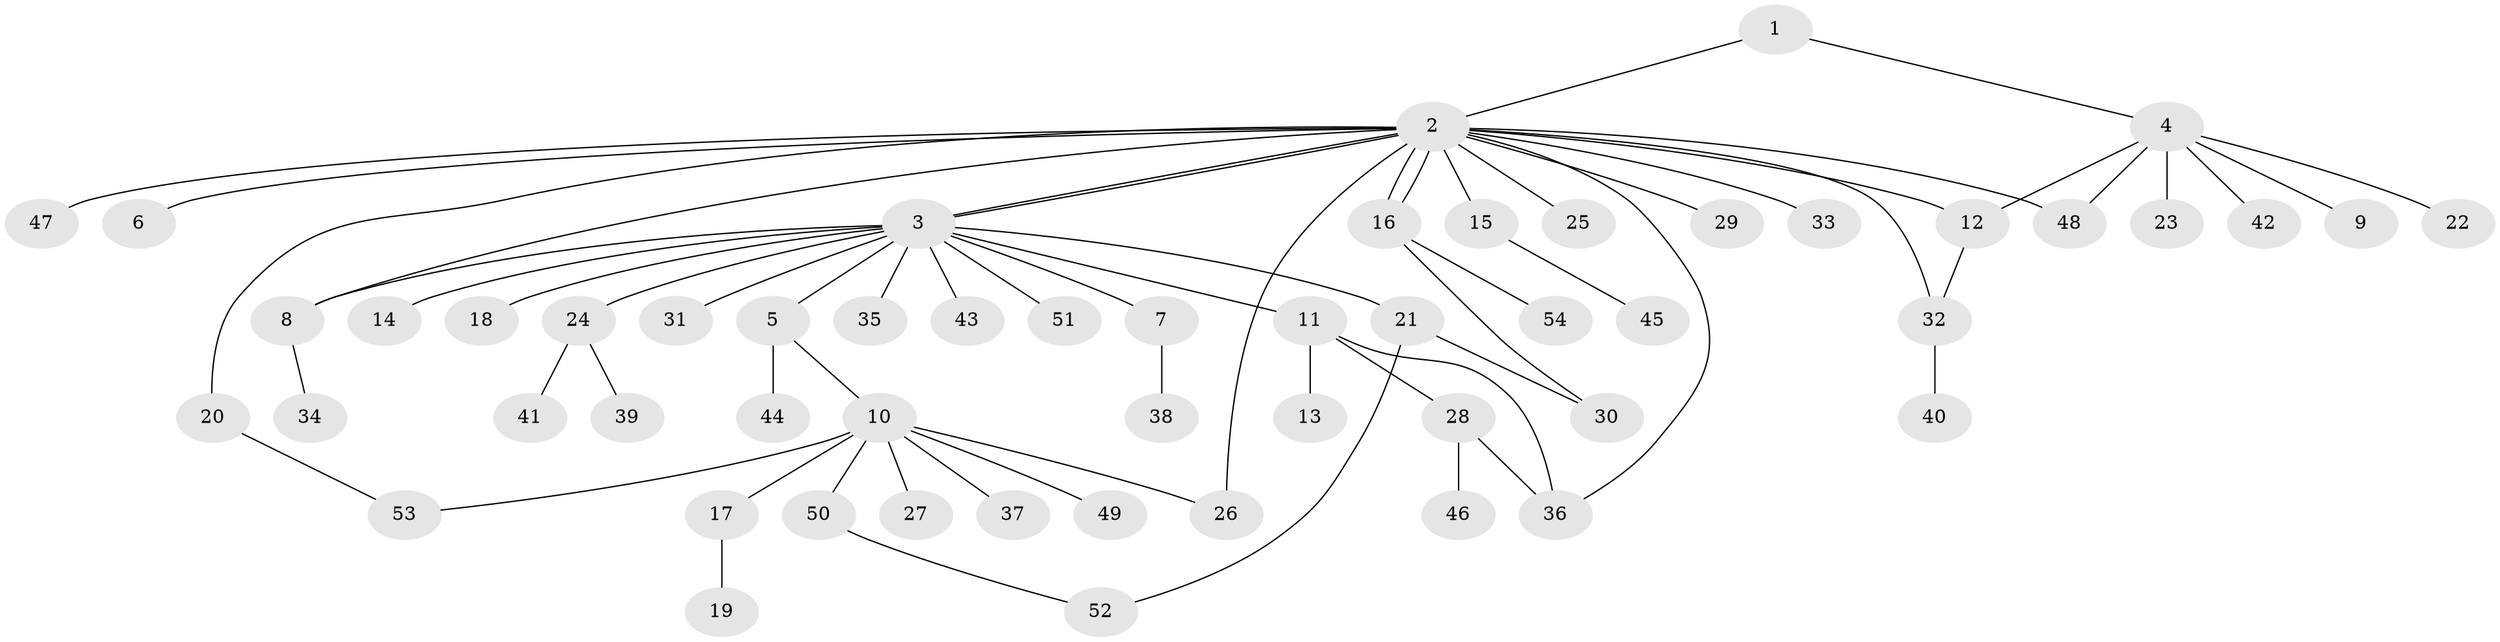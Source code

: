 // coarse degree distribution, {2: 0.18421052631578946, 17: 0.02631578947368421, 13: 0.02631578947368421, 7: 0.02631578947368421, 1: 0.631578947368421, 8: 0.02631578947368421, 3: 0.07894736842105263}
// Generated by graph-tools (version 1.1) at 2025/51/02/27/25 19:51:57]
// undirected, 54 vertices, 65 edges
graph export_dot {
graph [start="1"]
  node [color=gray90,style=filled];
  1;
  2;
  3;
  4;
  5;
  6;
  7;
  8;
  9;
  10;
  11;
  12;
  13;
  14;
  15;
  16;
  17;
  18;
  19;
  20;
  21;
  22;
  23;
  24;
  25;
  26;
  27;
  28;
  29;
  30;
  31;
  32;
  33;
  34;
  35;
  36;
  37;
  38;
  39;
  40;
  41;
  42;
  43;
  44;
  45;
  46;
  47;
  48;
  49;
  50;
  51;
  52;
  53;
  54;
  1 -- 2;
  1 -- 4;
  2 -- 3;
  2 -- 3;
  2 -- 6;
  2 -- 8;
  2 -- 12;
  2 -- 15;
  2 -- 16;
  2 -- 16;
  2 -- 20;
  2 -- 25;
  2 -- 26;
  2 -- 29;
  2 -- 32;
  2 -- 33;
  2 -- 36;
  2 -- 47;
  2 -- 48;
  3 -- 5;
  3 -- 7;
  3 -- 8;
  3 -- 11;
  3 -- 14;
  3 -- 18;
  3 -- 21;
  3 -- 24;
  3 -- 31;
  3 -- 35;
  3 -- 43;
  3 -- 51;
  4 -- 9;
  4 -- 12;
  4 -- 22;
  4 -- 23;
  4 -- 42;
  4 -- 48;
  5 -- 10;
  5 -- 44;
  7 -- 38;
  8 -- 34;
  10 -- 17;
  10 -- 26;
  10 -- 27;
  10 -- 37;
  10 -- 49;
  10 -- 50;
  10 -- 53;
  11 -- 13;
  11 -- 28;
  11 -- 36;
  12 -- 32;
  15 -- 45;
  16 -- 30;
  16 -- 54;
  17 -- 19;
  20 -- 53;
  21 -- 30;
  21 -- 52;
  24 -- 39;
  24 -- 41;
  28 -- 36;
  28 -- 46;
  32 -- 40;
  50 -- 52;
}

